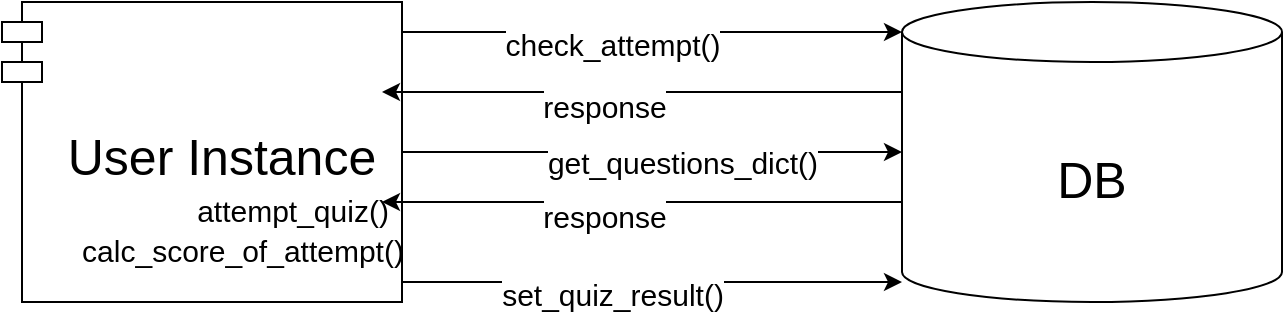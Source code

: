 <mxfile version="14.1.8" type="device"><diagram id="zKlWhOUEZ8iAAqUMf2Aq" name="Page-1"><mxGraphModel dx="1024" dy="592" grid="1" gridSize="10" guides="1" tooltips="1" connect="1" arrows="1" fold="1" page="1" pageScale="1" pageWidth="827" pageHeight="1169" math="0" shadow="0"><root><mxCell id="0"/><mxCell id="1" parent="0"/><mxCell id="0djsk2RZx6xd-t-514vE-7" style="edgeStyle=orthogonalEdgeStyle;rounded=0;orthogonalLoop=1;jettySize=auto;html=1;fontSize=25;" edge="1" parent="1" source="0djsk2RZx6xd-t-514vE-1" target="0djsk2RZx6xd-t-514vE-2"><mxGeometry relative="1" as="geometry"/></mxCell><mxCell id="0djsk2RZx6xd-t-514vE-8" value="&lt;font style=&quot;font-size: 15px&quot;&gt;get_questions_dict()&lt;/font&gt;" style="edgeLabel;html=1;align=center;verticalAlign=middle;resizable=0;points=[];fontSize=25;" vertex="1" connectable="0" parent="0djsk2RZx6xd-t-514vE-7"><mxGeometry x="0.117" y="-1" relative="1" as="geometry"><mxPoint as="offset"/></mxGeometry></mxCell><mxCell id="0djsk2RZx6xd-t-514vE-1" value="User Instance" style="shape=module;align=left;spacingLeft=20;align=center;verticalAlign=middle;fontSize=25;" vertex="1" parent="1"><mxGeometry x="270" y="160" width="200" height="150" as="geometry"/></mxCell><mxCell id="0djsk2RZx6xd-t-514vE-5" style="edgeStyle=orthogonalEdgeStyle;rounded=0;orthogonalLoop=1;jettySize=auto;html=1;exitX=0;exitY=0;exitDx=0;exitDy=45;exitPerimeter=0;entryX=0.95;entryY=0.3;entryDx=0;entryDy=0;entryPerimeter=0;fontSize=25;verticalAlign=middle;" edge="1" parent="1" source="0djsk2RZx6xd-t-514vE-2" target="0djsk2RZx6xd-t-514vE-1"><mxGeometry relative="1" as="geometry"/></mxCell><mxCell id="0djsk2RZx6xd-t-514vE-6" value="&lt;font style=&quot;font-size: 15px&quot;&gt;response&lt;/font&gt;" style="edgeLabel;html=1;align=center;verticalAlign=middle;resizable=0;points=[];fontSize=25;" vertex="1" connectable="0" parent="0djsk2RZx6xd-t-514vE-5"><mxGeometry x="0.149" y="3" relative="1" as="geometry"><mxPoint as="offset"/></mxGeometry></mxCell><mxCell id="0djsk2RZx6xd-t-514vE-2" value="DB" style="shape=cylinder3;whiteSpace=wrap;html=1;boundedLbl=1;backgroundOutline=1;size=15;fontSize=25;" vertex="1" parent="1"><mxGeometry x="720" y="160" width="190" height="150" as="geometry"/></mxCell><mxCell id="0djsk2RZx6xd-t-514vE-3" value="" style="endArrow=classic;html=1;fontSize=25;entryX=0;entryY=0;entryDx=0;entryDy=15;entryPerimeter=0;" edge="1" parent="1" target="0djsk2RZx6xd-t-514vE-2"><mxGeometry width="50" height="50" relative="1" as="geometry"><mxPoint x="470" y="175" as="sourcePoint"/><mxPoint x="670" y="170" as="targetPoint"/></mxGeometry></mxCell><mxCell id="0djsk2RZx6xd-t-514vE-4" value="&lt;font style=&quot;font-size: 15px&quot;&gt;check_attempt()&lt;/font&gt;" style="edgeLabel;html=1;align=center;verticalAlign=middle;resizable=0;points=[];fontSize=25;" vertex="1" connectable="0" parent="0djsk2RZx6xd-t-514vE-3"><mxGeometry x="-0.16" y="-2" relative="1" as="geometry"><mxPoint as="offset"/></mxGeometry></mxCell><mxCell id="0djsk2RZx6xd-t-514vE-9" style="edgeStyle=orthogonalEdgeStyle;rounded=0;orthogonalLoop=1;jettySize=auto;html=1;exitX=0;exitY=0;exitDx=0;exitDy=45;exitPerimeter=0;entryX=0.95;entryY=0.3;entryDx=0;entryDy=0;entryPerimeter=0;fontSize=25;verticalAlign=middle;" edge="1" parent="1"><mxGeometry relative="1" as="geometry"><mxPoint x="720" y="260" as="sourcePoint"/><mxPoint x="460" y="260" as="targetPoint"/></mxGeometry></mxCell><mxCell id="0djsk2RZx6xd-t-514vE-10" value="&lt;font style=&quot;font-size: 15px&quot;&gt;response&lt;/font&gt;" style="edgeLabel;html=1;align=center;verticalAlign=middle;resizable=0;points=[];fontSize=25;" vertex="1" connectable="0" parent="0djsk2RZx6xd-t-514vE-9"><mxGeometry x="0.149" y="3" relative="1" as="geometry"><mxPoint as="offset"/></mxGeometry></mxCell><mxCell id="0djsk2RZx6xd-t-514vE-11" value="&lt;font style=&quot;font-size: 15px&quot;&gt;attempt_quiz()&lt;br&gt;&lt;/font&gt;" style="text;html=1;align=center;verticalAlign=middle;resizable=0;points=[];autosize=1;fontSize=25;" vertex="1" parent="1"><mxGeometry x="360" y="240" width="110" height="40" as="geometry"/></mxCell><mxCell id="0djsk2RZx6xd-t-514vE-12" value="&lt;font style=&quot;font-size: 15px&quot;&gt;calc_score_of_attempt()&lt;br&gt;&lt;/font&gt;" style="text;html=1;align=center;verticalAlign=middle;resizable=0;points=[];autosize=1;fontSize=25;" vertex="1" parent="1"><mxGeometry x="300" y="260" width="180" height="40" as="geometry"/></mxCell><mxCell id="0djsk2RZx6xd-t-514vE-13" value="" style="endArrow=classic;html=1;fontSize=25;entryX=0;entryY=0;entryDx=0;entryDy=15;entryPerimeter=0;" edge="1" parent="1"><mxGeometry width="50" height="50" relative="1" as="geometry"><mxPoint x="470" y="300" as="sourcePoint"/><mxPoint x="720" y="300" as="targetPoint"/></mxGeometry></mxCell><mxCell id="0djsk2RZx6xd-t-514vE-14" value="&lt;span style=&quot;font-size: 15px&quot;&gt;set_quiz_result()&lt;/span&gt;" style="edgeLabel;html=1;align=center;verticalAlign=middle;resizable=0;points=[];fontSize=25;" vertex="1" connectable="0" parent="0djsk2RZx6xd-t-514vE-13"><mxGeometry x="-0.16" y="-2" relative="1" as="geometry"><mxPoint as="offset"/></mxGeometry></mxCell></root></mxGraphModel></diagram></mxfile>